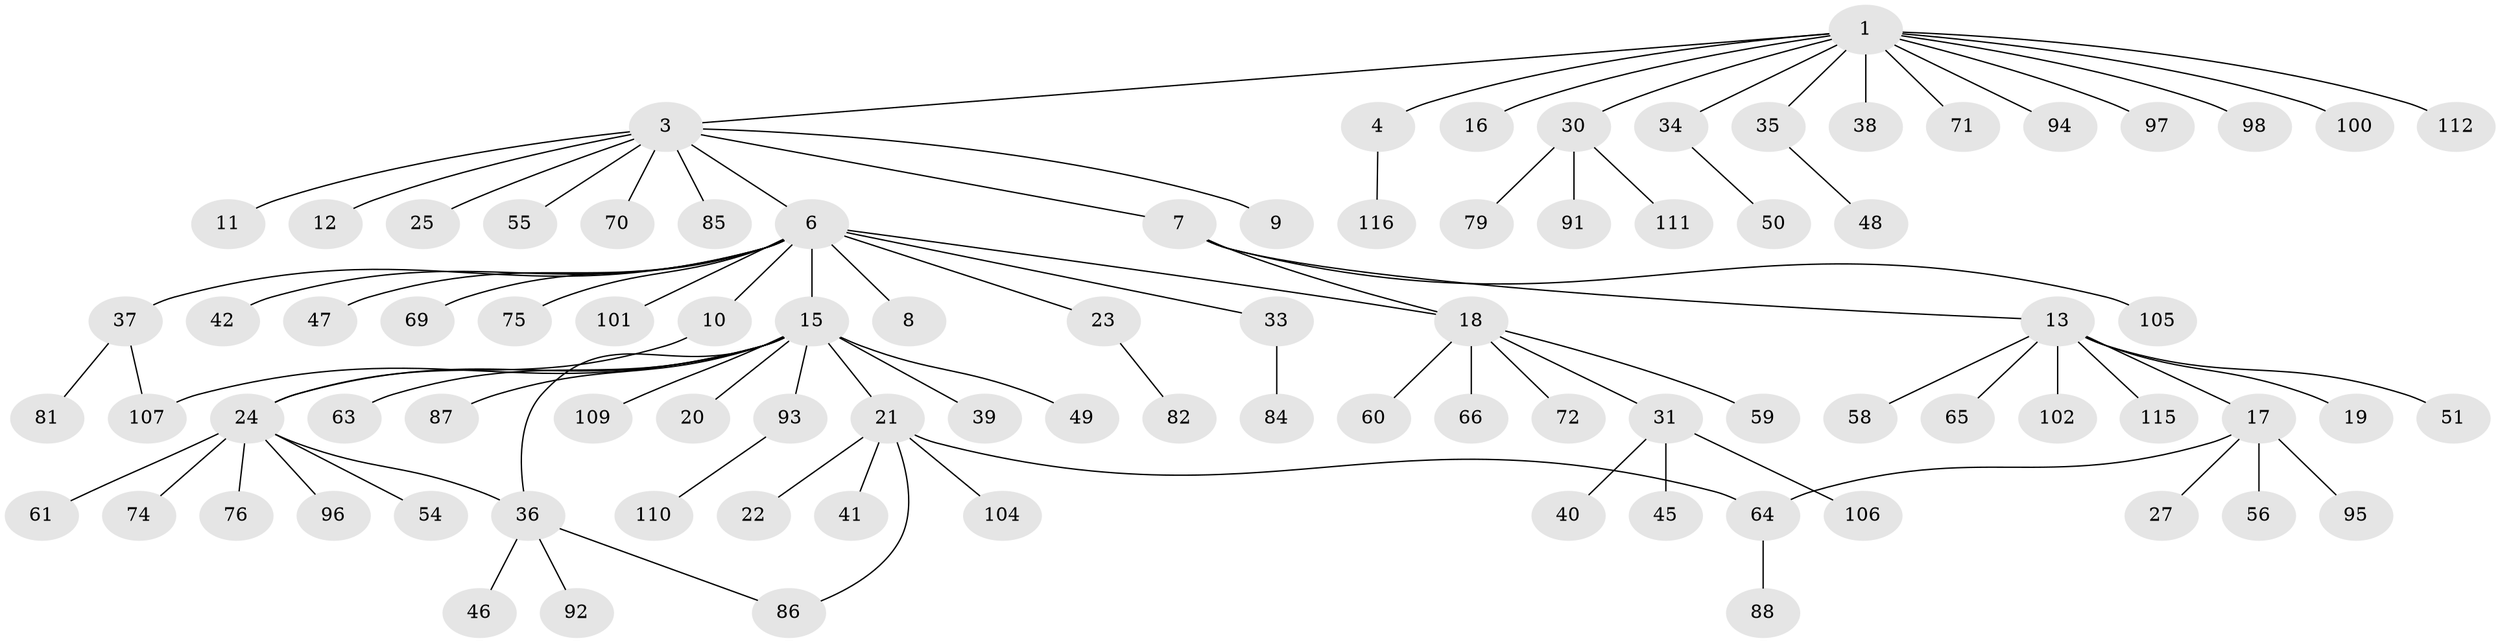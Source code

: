 // original degree distribution, {3: 0.0603448275862069, 12: 0.008620689655172414, 9: 0.008620689655172414, 13: 0.017241379310344827, 5: 0.0603448275862069, 1: 0.6637931034482759, 7: 0.017241379310344827, 2: 0.13793103448275862, 8: 0.008620689655172414, 4: 0.017241379310344827}
// Generated by graph-tools (version 1.1) at 2025/41/03/06/25 10:41:50]
// undirected, 89 vertices, 94 edges
graph export_dot {
graph [start="1"]
  node [color=gray90,style=filled];
  1 [super="+2"];
  3 [super="+5"];
  4 [super="+108"];
  6 [super="+14"];
  7 [super="+89"];
  8;
  9;
  10 [super="+29"];
  11;
  12;
  13 [super="+28"];
  15 [super="+99"];
  16;
  17 [super="+44"];
  18 [super="+43"];
  19;
  20;
  21 [super="+52"];
  22;
  23 [super="+26"];
  24 [super="+32"];
  25;
  27;
  30 [super="+73"];
  31 [super="+83"];
  33;
  34 [super="+62"];
  35;
  36 [super="+114"];
  37 [super="+78"];
  38;
  39;
  40;
  41;
  42;
  45;
  46 [super="+90"];
  47 [super="+57"];
  48;
  49;
  50 [super="+68"];
  51 [super="+53"];
  54;
  55 [super="+67"];
  56;
  58;
  59;
  60;
  61;
  63;
  64 [super="+77"];
  65;
  66 [super="+80"];
  69;
  70;
  71;
  72;
  74;
  75;
  76;
  79;
  81;
  82;
  84;
  85;
  86;
  87;
  88;
  91;
  92;
  93;
  94;
  95;
  96;
  97;
  98;
  100;
  101;
  102 [super="+103"];
  104;
  105;
  106;
  107;
  109;
  110;
  111 [super="+113"];
  112;
  115;
  116;
  1 -- 38;
  1 -- 94;
  1 -- 97;
  1 -- 34;
  1 -- 3;
  1 -- 4;
  1 -- 35;
  1 -- 98;
  1 -- 71;
  1 -- 100;
  1 -- 16;
  1 -- 112;
  1 -- 30;
  3 -- 6;
  3 -- 7;
  3 -- 12;
  3 -- 25;
  3 -- 55;
  3 -- 70;
  3 -- 85;
  3 -- 11;
  3 -- 9;
  4 -- 116;
  6 -- 8;
  6 -- 10;
  6 -- 18;
  6 -- 23;
  6 -- 33;
  6 -- 37;
  6 -- 42;
  6 -- 47;
  6 -- 69;
  6 -- 75;
  6 -- 101;
  6 -- 15;
  7 -- 13;
  7 -- 18;
  7 -- 105;
  10 -- 24;
  13 -- 17;
  13 -- 19;
  13 -- 51;
  13 -- 58;
  13 -- 102;
  13 -- 65;
  13 -- 115;
  15 -- 20;
  15 -- 21;
  15 -- 24;
  15 -- 36;
  15 -- 39;
  15 -- 49;
  15 -- 63;
  15 -- 87;
  15 -- 93;
  15 -- 107;
  15 -- 109;
  17 -- 27;
  17 -- 56;
  17 -- 95;
  17 -- 64;
  18 -- 31;
  18 -- 59;
  18 -- 60;
  18 -- 66;
  18 -- 72;
  21 -- 22;
  21 -- 41;
  21 -- 64;
  21 -- 86;
  21 -- 104;
  23 -- 82;
  24 -- 54;
  24 -- 76;
  24 -- 96;
  24 -- 74;
  24 -- 61;
  24 -- 36;
  30 -- 79;
  30 -- 91;
  30 -- 111;
  31 -- 40;
  31 -- 45;
  31 -- 106;
  33 -- 84;
  34 -- 50;
  35 -- 48;
  36 -- 46;
  36 -- 86;
  36 -- 92;
  37 -- 81;
  37 -- 107;
  64 -- 88;
  93 -- 110;
}
